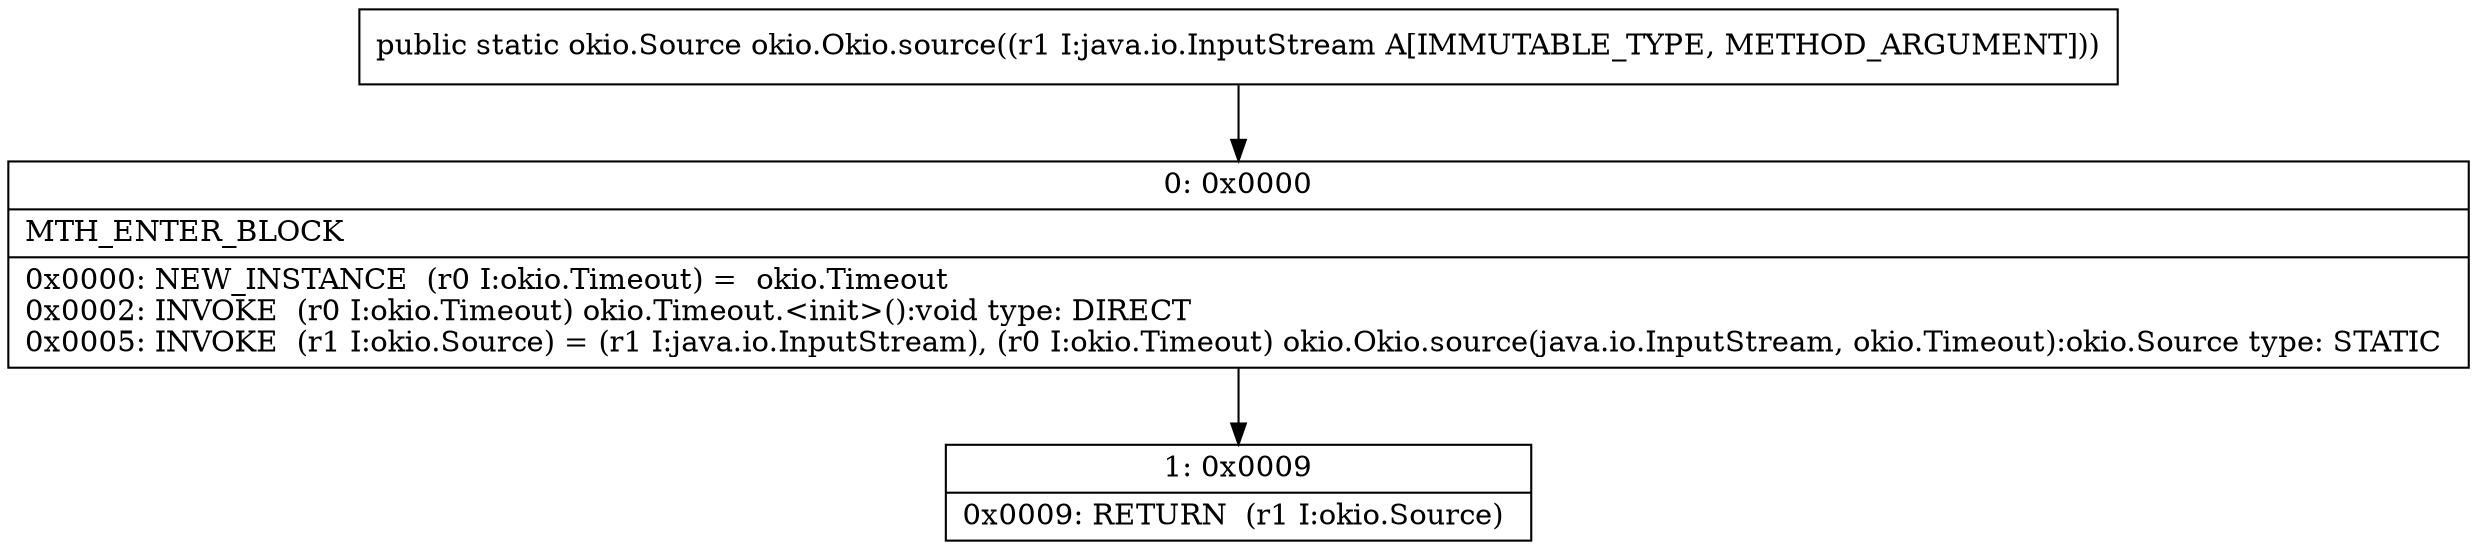 digraph "CFG forokio.Okio.source(Ljava\/io\/InputStream;)Lokio\/Source;" {
Node_0 [shape=record,label="{0\:\ 0x0000|MTH_ENTER_BLOCK\l|0x0000: NEW_INSTANCE  (r0 I:okio.Timeout) =  okio.Timeout \l0x0002: INVOKE  (r0 I:okio.Timeout) okio.Timeout.\<init\>():void type: DIRECT \l0x0005: INVOKE  (r1 I:okio.Source) = (r1 I:java.io.InputStream), (r0 I:okio.Timeout) okio.Okio.source(java.io.InputStream, okio.Timeout):okio.Source type: STATIC \l}"];
Node_1 [shape=record,label="{1\:\ 0x0009|0x0009: RETURN  (r1 I:okio.Source) \l}"];
MethodNode[shape=record,label="{public static okio.Source okio.Okio.source((r1 I:java.io.InputStream A[IMMUTABLE_TYPE, METHOD_ARGUMENT])) }"];
MethodNode -> Node_0;
Node_0 -> Node_1;
}

